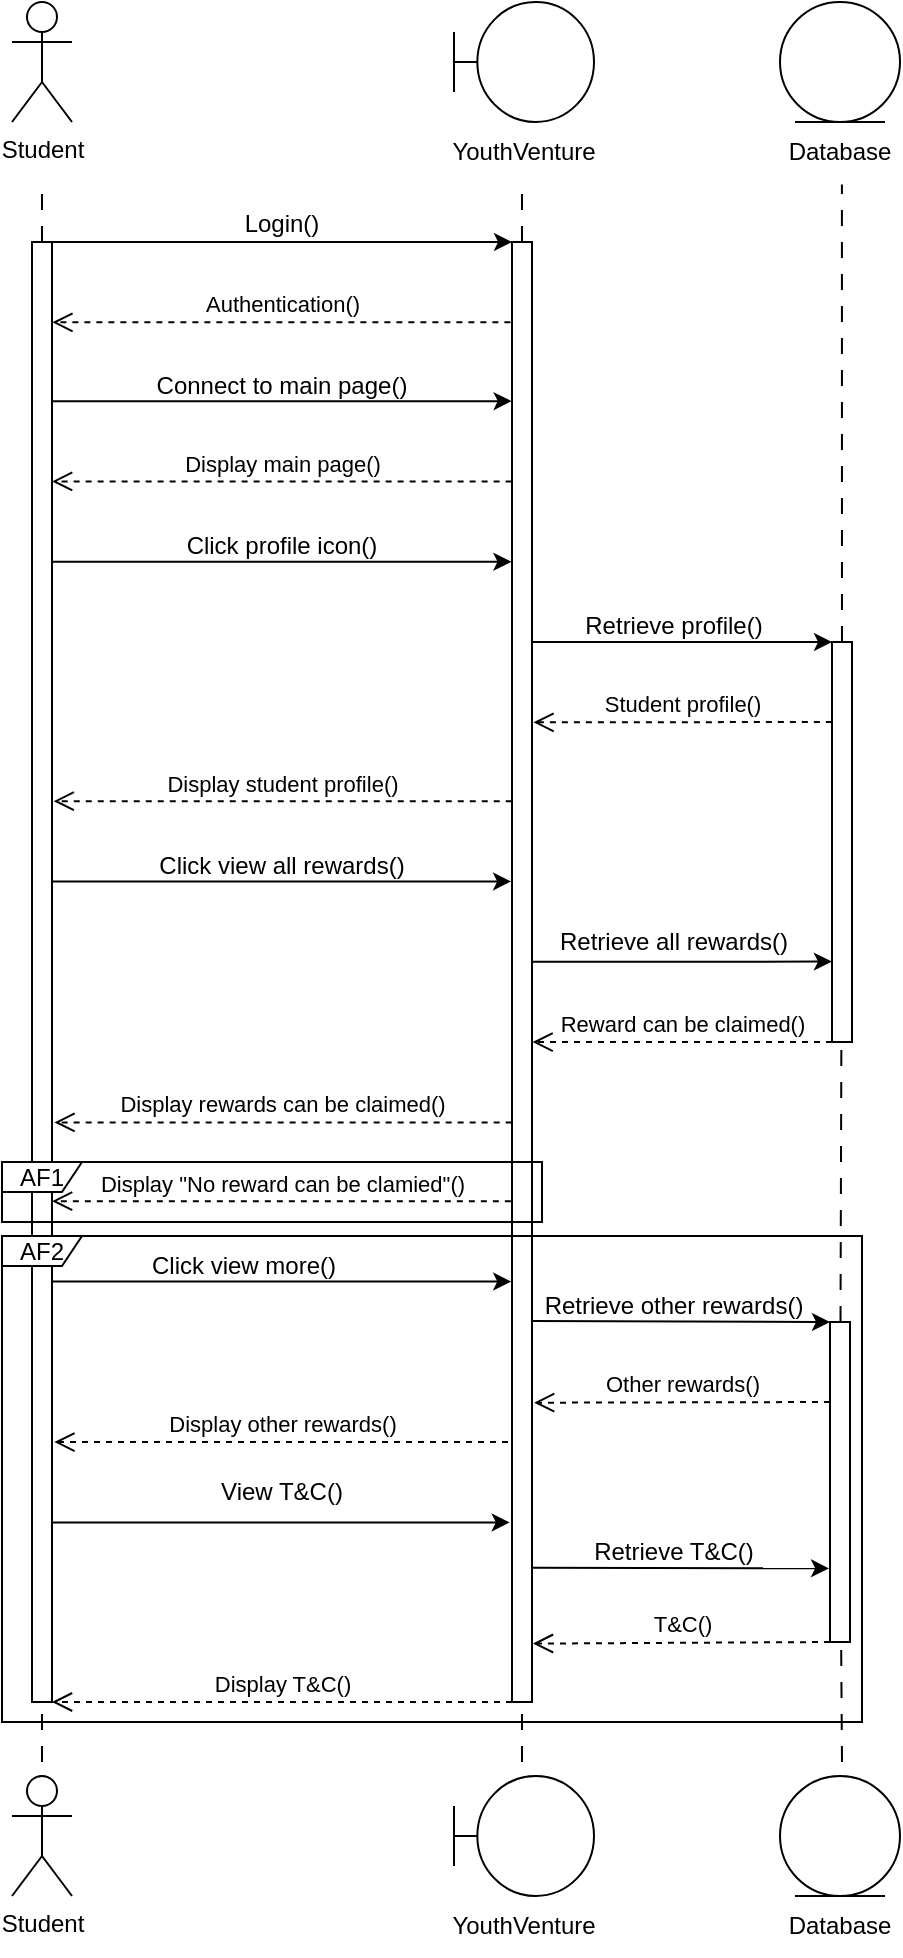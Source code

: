 <mxfile version="22.1.3" type="github">
  <diagram name="Page-1" id="J7j7B-c2FwXUvO951Rl7">
    <mxGraphModel dx="1187" dy="1283" grid="1" gridSize="10" guides="1" tooltips="1" connect="1" arrows="1" fold="1" page="1" pageScale="1" pageWidth="850" pageHeight="1100" math="0" shadow="0">
      <root>
        <mxCell id="0" />
        <mxCell id="1" parent="0" />
        <mxCell id="KXjiVAIvMRZ552SahkC5-2" value="Student" style="shape=umlActor;verticalLabelPosition=bottom;verticalAlign=top;html=1;" vertex="1" parent="1">
          <mxGeometry x="65" y="80" width="30" height="60" as="geometry" />
        </mxCell>
        <mxCell id="KXjiVAIvMRZ552SahkC5-6" value="" style="group" vertex="1" connectable="0" parent="1">
          <mxGeometry x="286" y="80" width="70" height="90" as="geometry" />
        </mxCell>
        <mxCell id="KXjiVAIvMRZ552SahkC5-4" value="" style="shape=umlBoundary;whiteSpace=wrap;html=1;" vertex="1" parent="KXjiVAIvMRZ552SahkC5-6">
          <mxGeometry width="70" height="60" as="geometry" />
        </mxCell>
        <mxCell id="KXjiVAIvMRZ552SahkC5-5" value="YouthVenture" style="text;html=1;strokeColor=none;fillColor=none;align=center;verticalAlign=middle;whiteSpace=wrap;rounded=0;" vertex="1" parent="KXjiVAIvMRZ552SahkC5-6">
          <mxGeometry x="5" y="60" width="60" height="30" as="geometry" />
        </mxCell>
        <mxCell id="KXjiVAIvMRZ552SahkC5-7" value="" style="ellipse;shape=umlEntity;whiteSpace=wrap;html=1;" vertex="1" parent="1">
          <mxGeometry x="449" y="80" width="60" height="60" as="geometry" />
        </mxCell>
        <mxCell id="KXjiVAIvMRZ552SahkC5-8" value="Database" style="text;html=1;strokeColor=none;fillColor=none;align=center;verticalAlign=middle;whiteSpace=wrap;rounded=0;" vertex="1" parent="1">
          <mxGeometry x="449" y="140" width="60" height="30" as="geometry" />
        </mxCell>
        <mxCell id="KXjiVAIvMRZ552SahkC5-9" value="" style="endArrow=none;dashed=1;html=1;rounded=0;strokeWidth=1;dashPattern=8 8;" edge="1" parent="1" source="KXjiVAIvMRZ552SahkC5-14">
          <mxGeometry width="50" height="50" relative="1" as="geometry">
            <mxPoint x="79.5" y="670" as="sourcePoint" />
            <mxPoint x="80" y="170" as="targetPoint" />
          </mxGeometry>
        </mxCell>
        <mxCell id="KXjiVAIvMRZ552SahkC5-11" value="" style="endArrow=none;dashed=1;html=1;rounded=0;strokeWidth=1;dashPattern=8 8;" edge="1" parent="1" source="KXjiVAIvMRZ552SahkC5-16">
          <mxGeometry width="50" height="50" relative="1" as="geometry">
            <mxPoint x="320.74" y="670" as="sourcePoint" />
            <mxPoint x="320" y="170" as="targetPoint" />
          </mxGeometry>
        </mxCell>
        <mxCell id="KXjiVAIvMRZ552SahkC5-12" value="" style="endArrow=none;dashed=1;html=1;rounded=0;strokeWidth=1;dashPattern=8 8;entryX=0.516;entryY=1.043;entryDx=0;entryDy=0;entryPerimeter=0;" edge="1" parent="1" source="KXjiVAIvMRZ552SahkC5-31" target="KXjiVAIvMRZ552SahkC5-8">
          <mxGeometry width="50" height="50" relative="1" as="geometry">
            <mxPoint x="478.74" y="670" as="sourcePoint" />
            <mxPoint x="478.74" y="170" as="targetPoint" />
          </mxGeometry>
        </mxCell>
        <mxCell id="KXjiVAIvMRZ552SahkC5-15" value="" style="endArrow=none;dashed=1;html=1;rounded=0;strokeWidth=1;dashPattern=8 8;" edge="1" parent="1" target="KXjiVAIvMRZ552SahkC5-14">
          <mxGeometry width="50" height="50" relative="1" as="geometry">
            <mxPoint x="80" y="960" as="sourcePoint" />
            <mxPoint x="79.5" y="170" as="targetPoint" />
          </mxGeometry>
        </mxCell>
        <mxCell id="KXjiVAIvMRZ552SahkC5-14" value="" style="rounded=0;whiteSpace=wrap;html=1;" vertex="1" parent="1">
          <mxGeometry x="75" y="200" width="10" height="730" as="geometry" />
        </mxCell>
        <mxCell id="KXjiVAIvMRZ552SahkC5-17" value="" style="endArrow=none;dashed=1;html=1;rounded=0;strokeWidth=1;dashPattern=8 8;" edge="1" parent="1" target="KXjiVAIvMRZ552SahkC5-16">
          <mxGeometry width="50" height="50" relative="1" as="geometry">
            <mxPoint x="320" y="960" as="sourcePoint" />
            <mxPoint x="320.74" y="170" as="targetPoint" />
          </mxGeometry>
        </mxCell>
        <mxCell id="KXjiVAIvMRZ552SahkC5-16" value="" style="rounded=0;whiteSpace=wrap;html=1;" vertex="1" parent="1">
          <mxGeometry x="315" y="200" width="10" height="730" as="geometry" />
        </mxCell>
        <mxCell id="KXjiVAIvMRZ552SahkC5-19" value="" style="endArrow=classic;html=1;rounded=0;exitX=1;exitY=0;exitDx=0;exitDy=0;entryX=0;entryY=0;entryDx=0;entryDy=0;" edge="1" parent="1" source="KXjiVAIvMRZ552SahkC5-14" target="KXjiVAIvMRZ552SahkC5-16">
          <mxGeometry width="50" height="50" relative="1" as="geometry">
            <mxPoint x="270" y="390" as="sourcePoint" />
            <mxPoint x="320" y="340" as="targetPoint" />
          </mxGeometry>
        </mxCell>
        <mxCell id="KXjiVAIvMRZ552SahkC5-20" value="Login()" style="text;html=1;strokeColor=none;fillColor=none;align=center;verticalAlign=middle;whiteSpace=wrap;rounded=0;" vertex="1" parent="1">
          <mxGeometry x="170" y="176" width="60" height="30" as="geometry" />
        </mxCell>
        <mxCell id="KXjiVAIvMRZ552SahkC5-25" value="Authentication()" style="html=1;verticalAlign=bottom;endArrow=open;dashed=1;endSize=8;curved=0;rounded=0;entryX=1.019;entryY=0.055;entryDx=0;entryDy=0;entryPerimeter=0;movable=1;resizable=1;rotatable=1;deletable=1;editable=1;locked=0;connectable=1;exitX=-0.081;exitY=0.055;exitDx=0;exitDy=0;exitPerimeter=0;" edge="1" source="KXjiVAIvMRZ552SahkC5-16" parent="1" target="KXjiVAIvMRZ552SahkC5-14">
          <mxGeometry x="-0.002" relative="1" as="geometry">
            <mxPoint x="101.08" y="240.04" as="targetPoint" />
            <mxPoint x="271" y="240" as="sourcePoint" />
            <mxPoint as="offset" />
          </mxGeometry>
        </mxCell>
        <mxCell id="KXjiVAIvMRZ552SahkC5-26" value="" style="endArrow=classic;html=1;rounded=0;exitX=1.019;exitY=0.109;exitDx=0;exitDy=0;exitPerimeter=0;movable=1;resizable=1;rotatable=1;deletable=1;editable=1;locked=0;connectable=1;entryX=-0.019;entryY=0.109;entryDx=0;entryDy=0;entryPerimeter=0;" edge="1" parent="1" source="KXjiVAIvMRZ552SahkC5-14" target="KXjiVAIvMRZ552SahkC5-16">
          <mxGeometry width="50" height="50" relative="1" as="geometry">
            <mxPoint x="100.56" y="280.08" as="sourcePoint" />
            <mxPoint x="271" y="280" as="targetPoint" />
          </mxGeometry>
        </mxCell>
        <mxCell id="KXjiVAIvMRZ552SahkC5-27" value="Connect to main page()" style="text;html=1;strokeColor=none;fillColor=none;align=center;verticalAlign=middle;whiteSpace=wrap;rounded=0;movable=1;resizable=1;rotatable=1;deletable=1;editable=1;locked=0;connectable=1;" vertex="1" parent="1">
          <mxGeometry x="130" y="257" width="140" height="30" as="geometry" />
        </mxCell>
        <mxCell id="KXjiVAIvMRZ552SahkC5-28" value="Display main page()" style="html=1;verticalAlign=bottom;endArrow=open;dashed=1;endSize=8;curved=0;rounded=0;entryX=1.004;entryY=0.164;entryDx=0;entryDy=0;entryPerimeter=0;movable=1;resizable=1;rotatable=1;deletable=1;editable=1;locked=0;connectable=1;exitX=-0.019;exitY=0.164;exitDx=0;exitDy=0;exitPerimeter=0;" edge="1" parent="1" source="KXjiVAIvMRZ552SahkC5-16" target="KXjiVAIvMRZ552SahkC5-14">
          <mxGeometry relative="1" as="geometry">
            <mxPoint x="101.63" y="319.68" as="targetPoint" />
            <mxPoint x="271" y="320" as="sourcePoint" />
          </mxGeometry>
        </mxCell>
        <mxCell id="KXjiVAIvMRZ552SahkC5-29" value="" style="endArrow=classic;html=1;rounded=0;exitX=0.997;exitY=0.219;exitDx=0;exitDy=0;entryX=-0.029;entryY=0.219;entryDx=0;entryDy=0;exitPerimeter=0;entryPerimeter=0;movable=1;resizable=1;rotatable=1;deletable=1;editable=1;locked=0;connectable=1;" edge="1" parent="1" source="KXjiVAIvMRZ552SahkC5-14" target="KXjiVAIvMRZ552SahkC5-16">
          <mxGeometry width="50" height="50" relative="1" as="geometry">
            <mxPoint x="102" y="360" as="sourcePoint" />
            <mxPoint x="277.26" y="359.72" as="targetPoint" />
          </mxGeometry>
        </mxCell>
        <mxCell id="KXjiVAIvMRZ552SahkC5-30" value="Click profile icon()" style="text;html=1;strokeColor=none;fillColor=none;align=center;verticalAlign=middle;whiteSpace=wrap;rounded=0;movable=1;resizable=1;rotatable=1;deletable=1;editable=1;locked=0;connectable=1;" vertex="1" parent="1">
          <mxGeometry x="130" y="337" width="140" height="30" as="geometry" />
        </mxCell>
        <mxCell id="KXjiVAIvMRZ552SahkC5-32" value="" style="endArrow=none;dashed=1;html=1;rounded=0;strokeWidth=1;dashPattern=8 8;" edge="1" parent="1" source="KXjiVAIvMRZ552SahkC5-58" target="KXjiVAIvMRZ552SahkC5-31">
          <mxGeometry width="50" height="50" relative="1" as="geometry">
            <mxPoint x="480" y="960" as="sourcePoint" />
            <mxPoint x="478.74" y="170" as="targetPoint" />
          </mxGeometry>
        </mxCell>
        <mxCell id="KXjiVAIvMRZ552SahkC5-31" value="" style="rounded=0;whiteSpace=wrap;html=1;" vertex="1" parent="1">
          <mxGeometry x="475" y="400" width="10" height="200" as="geometry" />
        </mxCell>
        <mxCell id="KXjiVAIvMRZ552SahkC5-33" value="" style="endArrow=classic;html=1;rounded=0;entryX=0;entryY=0;entryDx=0;entryDy=0;exitX=1.034;exitY=0.274;exitDx=0;exitDy=0;exitPerimeter=0;" edge="1" parent="1" source="KXjiVAIvMRZ552SahkC5-16" target="KXjiVAIvMRZ552SahkC5-31">
          <mxGeometry width="50" height="50" relative="1" as="geometry">
            <mxPoint x="330" y="400" as="sourcePoint" />
            <mxPoint x="451" y="400.0" as="targetPoint" />
          </mxGeometry>
        </mxCell>
        <mxCell id="KXjiVAIvMRZ552SahkC5-34" value="Retrieve profile()" style="text;html=1;strokeColor=none;fillColor=none;align=center;verticalAlign=middle;whiteSpace=wrap;rounded=0;" vertex="1" parent="1">
          <mxGeometry x="325.76" y="377" width="140" height="30" as="geometry" />
        </mxCell>
        <mxCell id="KXjiVAIvMRZ552SahkC5-35" value="Student profile()" style="html=1;verticalAlign=bottom;endArrow=open;dashed=1;endSize=8;curved=0;rounded=0;exitX=-0.006;exitY=0.2;exitDx=0;exitDy=0;exitPerimeter=0;entryX=1.074;entryY=0.329;entryDx=0;entryDy=0;entryPerimeter=0;" edge="1" parent="1" source="KXjiVAIvMRZ552SahkC5-31" target="KXjiVAIvMRZ552SahkC5-16">
          <mxGeometry relative="1" as="geometry">
            <mxPoint x="287.09" y="439.36" as="targetPoint" />
            <mxPoint x="449.36" y="440.32" as="sourcePoint" />
          </mxGeometry>
        </mxCell>
        <mxCell id="KXjiVAIvMRZ552SahkC5-37" value="Display student profile()" style="html=1;verticalAlign=bottom;endArrow=open;dashed=1;endSize=8;curved=0;rounded=0;exitX=-0.012;exitY=0.383;exitDx=0;exitDy=0;exitPerimeter=0;entryX=1.085;entryY=0.383;entryDx=0;entryDy=0;entryPerimeter=0;movable=1;resizable=1;rotatable=1;deletable=1;editable=1;locked=0;connectable=1;" edge="1" parent="1" source="KXjiVAIvMRZ552SahkC5-16" target="KXjiVAIvMRZ552SahkC5-14">
          <mxGeometry relative="1" as="geometry">
            <mxPoint x="101.02" y="479.84" as="targetPoint" />
            <mxPoint x="276.94" y="481.16" as="sourcePoint" />
          </mxGeometry>
        </mxCell>
        <mxCell id="KXjiVAIvMRZ552SahkC5-38" value="" style="endArrow=classic;html=1;rounded=0;exitX=1.01;exitY=0.438;exitDx=0;exitDy=0;exitPerimeter=0;entryX=-0.045;entryY=0.438;entryDx=0;entryDy=0;entryPerimeter=0;movable=1;resizable=1;rotatable=1;deletable=1;editable=1;locked=0;connectable=1;" edge="1" parent="1" source="KXjiVAIvMRZ552SahkC5-14" target="KXjiVAIvMRZ552SahkC5-16">
          <mxGeometry width="50" height="50" relative="1" as="geometry">
            <mxPoint x="102.24" y="519.88" as="sourcePoint" />
            <mxPoint x="275.77" y="520.32" as="targetPoint" />
          </mxGeometry>
        </mxCell>
        <mxCell id="KXjiVAIvMRZ552SahkC5-39" value="Click view all rewards()" style="text;html=1;strokeColor=none;fillColor=none;align=center;verticalAlign=middle;whiteSpace=wrap;rounded=0;movable=1;resizable=1;rotatable=1;deletable=1;editable=1;locked=0;connectable=1;" vertex="1" parent="1">
          <mxGeometry x="130" y="497" width="140" height="30" as="geometry" />
        </mxCell>
        <mxCell id="KXjiVAIvMRZ552SahkC5-40" value="" style="endArrow=classic;html=1;rounded=0;entryX=-0.004;entryY=0.799;entryDx=0;entryDy=0;entryPerimeter=0;exitX=1.022;exitY=0.493;exitDx=0;exitDy=0;exitPerimeter=0;" edge="1" parent="1" source="KXjiVAIvMRZ552SahkC5-16" target="KXjiVAIvMRZ552SahkC5-31">
          <mxGeometry width="50" height="50" relative="1" as="geometry">
            <mxPoint x="330" y="560" as="sourcePoint" />
            <mxPoint x="450.05" y="559.84" as="targetPoint" />
          </mxGeometry>
        </mxCell>
        <mxCell id="KXjiVAIvMRZ552SahkC5-41" value="Retrieve all rewards()" style="text;html=1;strokeColor=none;fillColor=none;align=center;verticalAlign=middle;whiteSpace=wrap;rounded=0;" vertex="1" parent="1">
          <mxGeometry x="325.76" y="535" width="140" height="30" as="geometry" />
        </mxCell>
        <mxCell id="KXjiVAIvMRZ552SahkC5-42" value="Reward can be claimed()" style="html=1;verticalAlign=bottom;endArrow=open;dashed=1;endSize=8;curved=0;rounded=0;exitX=0;exitY=1;exitDx=0;exitDy=0;entryX=1.028;entryY=0.548;entryDx=0;entryDy=0;entryPerimeter=0;" edge="1" parent="1" source="KXjiVAIvMRZ552SahkC5-31" target="KXjiVAIvMRZ552SahkC5-16">
          <mxGeometry relative="1" as="geometry">
            <mxPoint x="330" y="600" as="targetPoint" />
            <mxPoint x="450.08" y="599.68" as="sourcePoint" />
          </mxGeometry>
        </mxCell>
        <mxCell id="KXjiVAIvMRZ552SahkC5-43" value="Display rewards can be claimed()" style="html=1;verticalAlign=bottom;endArrow=open;dashed=1;endSize=8;curved=0;rounded=0;entryX=1.124;entryY=0.603;entryDx=0;entryDy=0;entryPerimeter=0;movable=1;resizable=1;rotatable=1;deletable=1;editable=1;locked=0;connectable=1;exitX=-0.018;exitY=0.603;exitDx=0;exitDy=0;exitPerimeter=0;" edge="1" parent="1" source="KXjiVAIvMRZ552SahkC5-16" target="KXjiVAIvMRZ552SahkC5-14">
          <mxGeometry relative="1" as="geometry">
            <mxPoint x="100.0" y="640" as="targetPoint" />
            <mxPoint x="270" y="640" as="sourcePoint" />
          </mxGeometry>
        </mxCell>
        <mxCell id="KXjiVAIvMRZ552SahkC5-44" value="Display &quot;No reward can be clamied&quot;()" style="html=1;verticalAlign=bottom;endArrow=open;dashed=1;endSize=8;curved=0;rounded=0;entryX=1.003;entryY=0.657;entryDx=0;entryDy=0;entryPerimeter=0;movable=1;resizable=1;rotatable=1;deletable=1;editable=1;locked=0;connectable=1;exitX=-0.058;exitY=0.657;exitDx=0;exitDy=0;exitPerimeter=0;" edge="1" parent="1" source="KXjiVAIvMRZ552SahkC5-16" target="KXjiVAIvMRZ552SahkC5-14">
          <mxGeometry relative="1" as="geometry">
            <mxPoint x="106.0" y="680" as="targetPoint" />
            <mxPoint x="276" y="680" as="sourcePoint" />
          </mxGeometry>
        </mxCell>
        <mxCell id="KXjiVAIvMRZ552SahkC5-45" value="" style="endArrow=classic;html=1;rounded=0;exitX=1.02;exitY=0.712;exitDx=0;exitDy=0;exitPerimeter=0;entryX=-0.04;entryY=0.712;entryDx=0;entryDy=0;entryPerimeter=0;movable=1;resizable=1;rotatable=1;deletable=1;editable=1;locked=0;connectable=1;" edge="1" parent="1" source="KXjiVAIvMRZ552SahkC5-14" target="KXjiVAIvMRZ552SahkC5-16">
          <mxGeometry width="50" height="50" relative="1" as="geometry">
            <mxPoint x="100.0" y="719.88" as="sourcePoint" />
            <mxPoint x="273.53" y="720.32" as="targetPoint" />
          </mxGeometry>
        </mxCell>
        <mxCell id="KXjiVAIvMRZ552SahkC5-46" value="Click view more()" style="text;html=1;strokeColor=none;fillColor=none;align=center;verticalAlign=middle;whiteSpace=wrap;rounded=0;movable=1;resizable=1;rotatable=1;deletable=1;editable=1;locked=0;connectable=1;" vertex="1" parent="1">
          <mxGeometry x="110.76" y="697" width="140" height="30" as="geometry" />
        </mxCell>
        <mxCell id="KXjiVAIvMRZ552SahkC5-47" value="" style="endArrow=classic;html=1;rounded=0;entryX=0;entryY=0;entryDx=0;entryDy=0;movable=1;resizable=1;rotatable=1;deletable=1;editable=1;locked=0;connectable=1;exitX=1;exitY=0.739;exitDx=0;exitDy=0;exitPerimeter=0;" edge="1" parent="1" source="KXjiVAIvMRZ552SahkC5-16" target="KXjiVAIvMRZ552SahkC5-58">
          <mxGeometry width="50" height="50" relative="1" as="geometry">
            <mxPoint x="340" y="760" as="sourcePoint" />
            <mxPoint x="488.53" y="743.32" as="targetPoint" />
          </mxGeometry>
        </mxCell>
        <mxCell id="KXjiVAIvMRZ552SahkC5-48" value="Retrieve other rewards()" style="text;html=1;strokeColor=none;fillColor=none;align=center;verticalAlign=middle;whiteSpace=wrap;rounded=0;movable=1;resizable=1;rotatable=1;deletable=1;editable=1;locked=0;connectable=1;" vertex="1" parent="1">
          <mxGeometry x="325.76" y="717" width="140" height="30" as="geometry" />
        </mxCell>
        <mxCell id="KXjiVAIvMRZ552SahkC5-49" value="Other rewards()" style="html=1;verticalAlign=bottom;endArrow=open;dashed=1;endSize=8;curved=0;rounded=0;exitX=0;exitY=0.25;exitDx=0;exitDy=0;entryX=1.107;entryY=0.795;entryDx=0;entryDy=0;entryPerimeter=0;" edge="1" parent="1" source="KXjiVAIvMRZ552SahkC5-58" target="KXjiVAIvMRZ552SahkC5-16">
          <mxGeometry relative="1" as="geometry">
            <mxPoint x="321.92" y="780.32" as="targetPoint" />
            <mxPoint x="485.0" y="780.0" as="sourcePoint" />
          </mxGeometry>
        </mxCell>
        <mxCell id="KXjiVAIvMRZ552SahkC5-50" value="Display other rewards()" style="html=1;verticalAlign=bottom;endArrow=open;dashed=1;endSize=8;curved=0;rounded=0;exitX=-0.2;exitY=0.822;exitDx=0;exitDy=0;exitPerimeter=0;entryX=1.118;entryY=0.822;entryDx=0;entryDy=0;entryPerimeter=0;" edge="1" parent="1" source="KXjiVAIvMRZ552SahkC5-16" target="KXjiVAIvMRZ552SahkC5-14">
          <mxGeometry relative="1" as="geometry">
            <mxPoint x="122.92" y="800.32" as="targetPoint" />
            <mxPoint x="286.0" y="800.0" as="sourcePoint" />
          </mxGeometry>
        </mxCell>
        <mxCell id="KXjiVAIvMRZ552SahkC5-51" value="" style="endArrow=classic;html=1;rounded=0;exitX=1.015;exitY=0.877;exitDx=0;exitDy=0;exitPerimeter=0;entryX=-0.112;entryY=0.877;entryDx=0;entryDy=0;entryPerimeter=0;movable=1;resizable=1;rotatable=1;deletable=1;editable=1;locked=0;connectable=1;" edge="1" parent="1" source="KXjiVAIvMRZ552SahkC5-14" target="KXjiVAIvMRZ552SahkC5-16">
          <mxGeometry width="50" height="50" relative="1" as="geometry">
            <mxPoint x="110.0" y="838.88" as="sourcePoint" />
            <mxPoint x="283.53" y="839.32" as="targetPoint" />
          </mxGeometry>
        </mxCell>
        <mxCell id="KXjiVAIvMRZ552SahkC5-52" value="View T&amp;amp;C()" style="text;html=1;strokeColor=none;fillColor=none;align=center;verticalAlign=middle;whiteSpace=wrap;rounded=0;movable=1;resizable=1;rotatable=1;deletable=1;editable=1;locked=0;connectable=1;" vertex="1" parent="1">
          <mxGeometry x="130" y="810" width="140" height="30" as="geometry" />
        </mxCell>
        <mxCell id="KXjiVAIvMRZ552SahkC5-53" value="" style="endArrow=classic;html=1;rounded=0;exitX=0.997;exitY=0.908;exitDx=0;exitDy=0;exitPerimeter=0;entryX=-0.048;entryY=0.77;entryDx=0;entryDy=0;entryPerimeter=0;movable=1;resizable=1;rotatable=1;deletable=1;editable=1;locked=0;connectable=1;" edge="1" parent="1" source="KXjiVAIvMRZ552SahkC5-16" target="KXjiVAIvMRZ552SahkC5-58">
          <mxGeometry width="50" height="50" relative="1" as="geometry">
            <mxPoint x="315" y="862.88" as="sourcePoint" />
            <mxPoint x="488.53" y="863.32" as="targetPoint" />
          </mxGeometry>
        </mxCell>
        <mxCell id="KXjiVAIvMRZ552SahkC5-54" value="Retrieve T&amp;amp;C()" style="text;html=1;strokeColor=none;fillColor=none;align=center;verticalAlign=middle;whiteSpace=wrap;rounded=0;movable=1;resizable=1;rotatable=1;deletable=1;editable=1;locked=0;connectable=1;" vertex="1" parent="1">
          <mxGeometry x="325.76" y="840" width="140" height="30" as="geometry" />
        </mxCell>
        <mxCell id="KXjiVAIvMRZ552SahkC5-56" value="T&amp;amp;C()" style="html=1;verticalAlign=bottom;endArrow=open;dashed=1;endSize=8;curved=0;rounded=0;exitX=0;exitY=1;exitDx=0;exitDy=0;entryX=1.048;entryY=0.96;entryDx=0;entryDy=0;entryPerimeter=0;" edge="1" parent="1" source="KXjiVAIvMRZ552SahkC5-58" target="KXjiVAIvMRZ552SahkC5-16">
          <mxGeometry relative="1" as="geometry">
            <mxPoint x="321.92" y="900.32" as="targetPoint" />
            <mxPoint x="485.0" y="900.0" as="sourcePoint" />
          </mxGeometry>
        </mxCell>
        <mxCell id="KXjiVAIvMRZ552SahkC5-57" value="Display T&amp;amp;C()" style="html=1;verticalAlign=bottom;endArrow=open;dashed=1;endSize=8;curved=0;rounded=0;exitX=0;exitY=1;exitDx=0;exitDy=0;entryX=1;entryY=1;entryDx=0;entryDy=0;" edge="1" parent="1" source="KXjiVAIvMRZ552SahkC5-16" target="KXjiVAIvMRZ552SahkC5-14">
          <mxGeometry relative="1" as="geometry">
            <mxPoint x="107.16" y="930.32" as="targetPoint" />
            <mxPoint x="270" y="930" as="sourcePoint" />
          </mxGeometry>
        </mxCell>
        <mxCell id="KXjiVAIvMRZ552SahkC5-59" value="" style="endArrow=none;dashed=1;html=1;rounded=0;strokeWidth=1;dashPattern=8 8;" edge="1" parent="1" target="KXjiVAIvMRZ552SahkC5-58">
          <mxGeometry width="50" height="50" relative="1" as="geometry">
            <mxPoint x="480" y="960" as="sourcePoint" />
            <mxPoint x="480" y="600" as="targetPoint" />
          </mxGeometry>
        </mxCell>
        <mxCell id="KXjiVAIvMRZ552SahkC5-58" value="" style="rounded=0;whiteSpace=wrap;html=1;" vertex="1" parent="1">
          <mxGeometry x="474" y="740" width="10" height="160" as="geometry" />
        </mxCell>
        <mxCell id="KXjiVAIvMRZ552SahkC5-60" value="AF1" style="shape=umlFrame;whiteSpace=wrap;html=1;pointerEvents=0;width=40;height=15;" vertex="1" parent="1">
          <mxGeometry x="60" y="660" width="270" height="30" as="geometry" />
        </mxCell>
        <mxCell id="KXjiVAIvMRZ552SahkC5-61" value="AF2" style="shape=umlFrame;whiteSpace=wrap;html=1;pointerEvents=0;width=40;height=15;" vertex="1" parent="1">
          <mxGeometry x="60" y="697" width="430" height="243" as="geometry" />
        </mxCell>
        <mxCell id="KXjiVAIvMRZ552SahkC5-62" value="Student" style="shape=umlActor;verticalLabelPosition=bottom;verticalAlign=top;html=1;" vertex="1" parent="1">
          <mxGeometry x="65" y="967" width="30" height="60" as="geometry" />
        </mxCell>
        <mxCell id="KXjiVAIvMRZ552SahkC5-63" value="" style="group" vertex="1" connectable="0" parent="1">
          <mxGeometry x="286" y="967" width="70" height="90" as="geometry" />
        </mxCell>
        <mxCell id="KXjiVAIvMRZ552SahkC5-64" value="" style="shape=umlBoundary;whiteSpace=wrap;html=1;" vertex="1" parent="KXjiVAIvMRZ552SahkC5-63">
          <mxGeometry width="70" height="60" as="geometry" />
        </mxCell>
        <mxCell id="KXjiVAIvMRZ552SahkC5-65" value="YouthVenture" style="text;html=1;strokeColor=none;fillColor=none;align=center;verticalAlign=middle;whiteSpace=wrap;rounded=0;" vertex="1" parent="KXjiVAIvMRZ552SahkC5-63">
          <mxGeometry x="5" y="60" width="60" height="30" as="geometry" />
        </mxCell>
        <mxCell id="KXjiVAIvMRZ552SahkC5-66" value="" style="ellipse;shape=umlEntity;whiteSpace=wrap;html=1;" vertex="1" parent="1">
          <mxGeometry x="449" y="967" width="60" height="60" as="geometry" />
        </mxCell>
        <mxCell id="KXjiVAIvMRZ552SahkC5-67" value="Database" style="text;html=1;strokeColor=none;fillColor=none;align=center;verticalAlign=middle;whiteSpace=wrap;rounded=0;" vertex="1" parent="1">
          <mxGeometry x="449" y="1027" width="60" height="30" as="geometry" />
        </mxCell>
      </root>
    </mxGraphModel>
  </diagram>
</mxfile>
